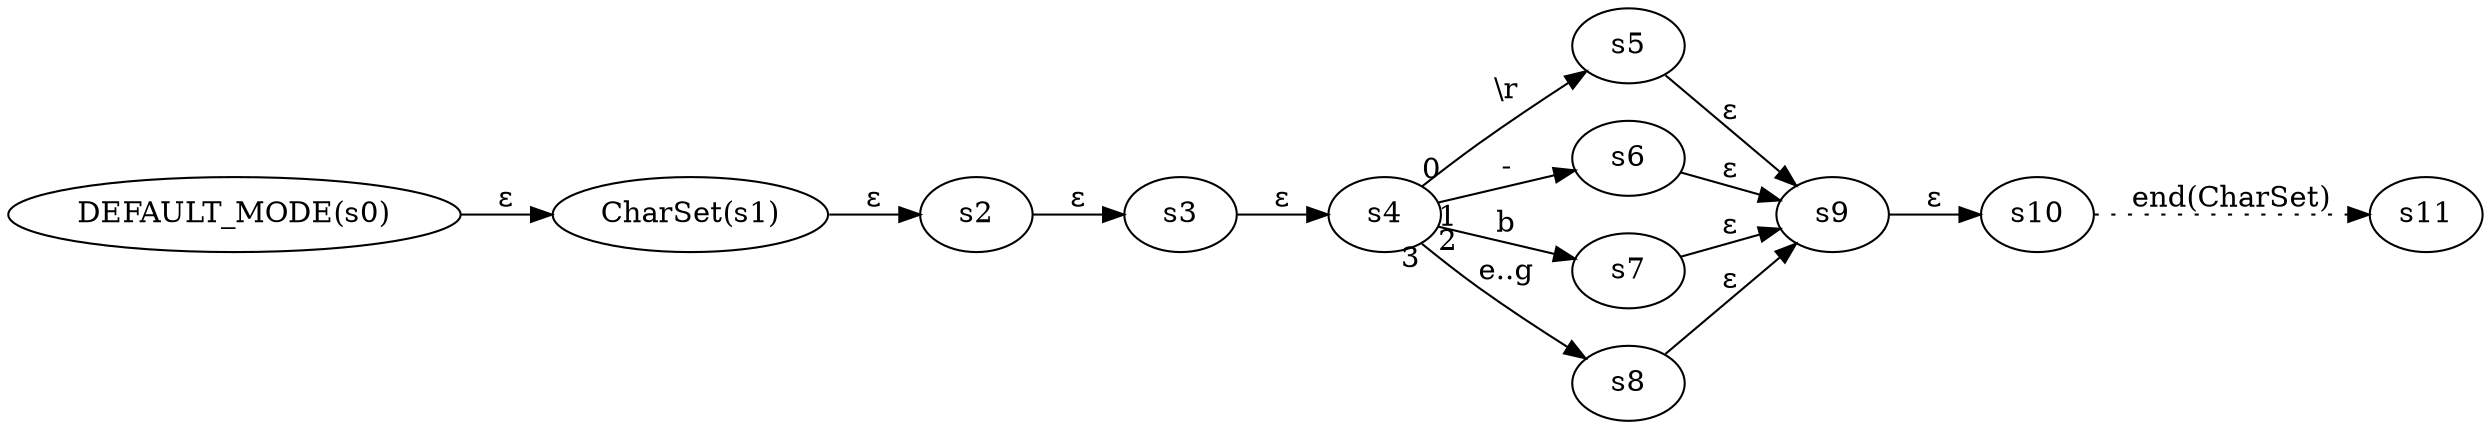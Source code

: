 digraph ATN {
  rankdir=LR;

  "DEFAULT_MODE(s0)" -> "CharSet(s1)" [label=ε]
  "CharSet(s1)" -> s2 [label=ε]
  s2 -> s3 [label=ε]
  s3 -> s4 [label=ε]
  s4 -> s5 [label="\\r" taillabel=0]
  s5 -> s9 [label=ε]
  s9 -> s10 [label=ε]
  s10 -> s11 [label="end(CharSet)" style=dotted]
  s4 -> s6 [label="-" taillabel=1]
  s6 -> s9 [label=ε]
  s4 -> s7 [label=b taillabel=2]
  s7 -> s9 [label=ε]
  s4 -> s8 [label="e..g" taillabel=3]
  s8 -> s9 [label=ε]
}
